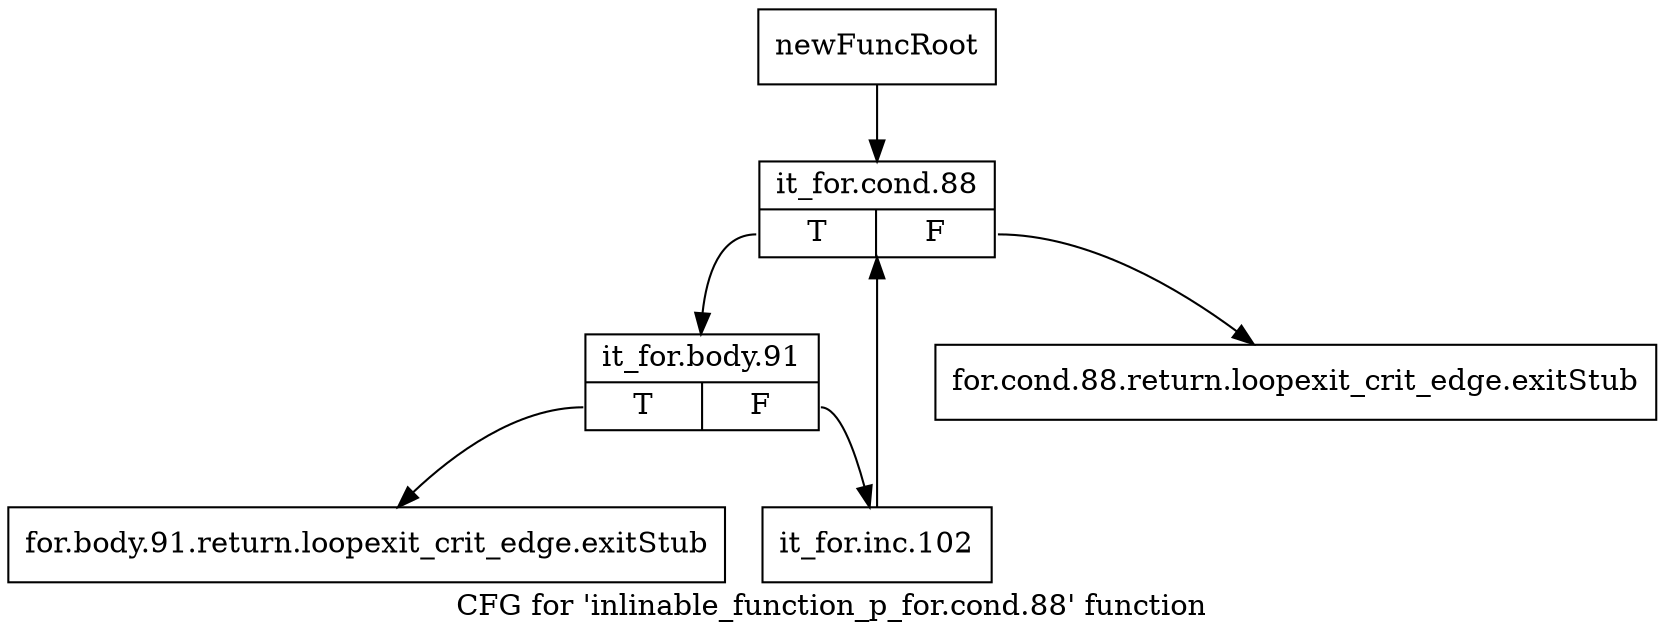 digraph "CFG for 'inlinable_function_p_for.cond.88' function" {
	label="CFG for 'inlinable_function_p_for.cond.88' function";

	Node0xaeee090 [shape=record,label="{newFuncRoot}"];
	Node0xaeee090 -> Node0xaeee180;
	Node0xaeee0e0 [shape=record,label="{for.cond.88.return.loopexit_crit_edge.exitStub}"];
	Node0xaeee130 [shape=record,label="{for.body.91.return.loopexit_crit_edge.exitStub}"];
	Node0xaeee180 [shape=record,label="{it_for.cond.88|{<s0>T|<s1>F}}"];
	Node0xaeee180:s0 -> Node0xaeee1d0;
	Node0xaeee180:s1 -> Node0xaeee0e0;
	Node0xaeee1d0 [shape=record,label="{it_for.body.91|{<s0>T|<s1>F}}"];
	Node0xaeee1d0:s0 -> Node0xaeee130;
	Node0xaeee1d0:s1 -> Node0xaeee220;
	Node0xaeee220 [shape=record,label="{it_for.inc.102}"];
	Node0xaeee220 -> Node0xaeee180;
}
